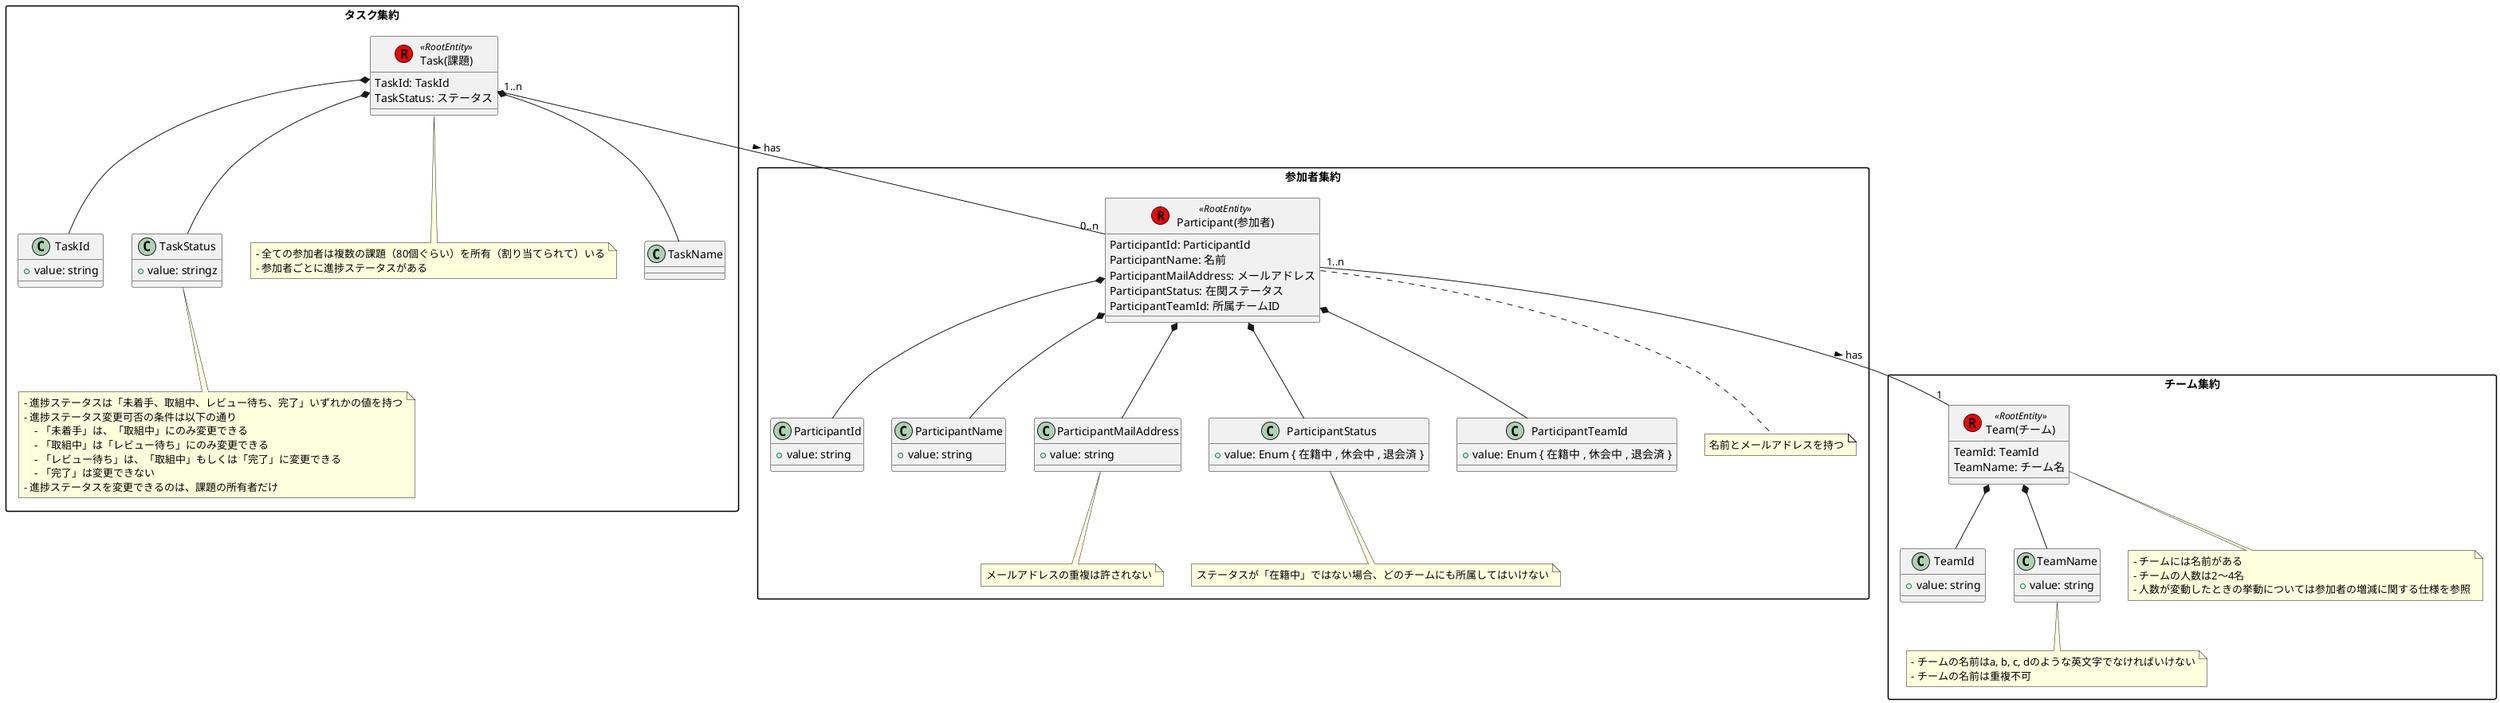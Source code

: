 ' https://zenn.dev/yamachan0625/books/ddd-hands-on/viewer/chapter6_model
@startuml PrahsChallenge

skinparam packageStyle rectangle

package "参加者集約" {
    ' 1. エンティティの定義
    class "Participant(参加者)" as Participant  << (R,red) RootEntity >> {
        ParticipantId: ParticipantId
        ParticipantName: 名前
        ParticipantMailAddress: メールアドレス
        ParticipantStatus: 在関ステータス
        ParticipantTeamId: 所属チームID
    }

    ' 2. 属性の定義
    class "ParticipantId" as ParticipantId {
        + value: string
    }

    class "ParticipantName" as ParticipantName {
        + value: string
    }

    class "ParticipantMailAddress" as ParticipantMailAddress {
        + value: string
    }

    class "ParticipantStatus" as ParticipantStatus {
        + value: Enum { 在籍中 , 休会中 , 退会済 }
    }

    class "ParticipantTeamId" as ParticipantTeamId {
        + value: Enum { 在籍中 , 休会中 , 退会済 }
    }


    ' 3. ルールの追加
    note bottom of Participant
        名前とメールアドレスを持つ
    end note

    note bottom of ParticipantMailAddress
        メールアドレスの重複は許されない
    end note

    note bottom of ParticipantStatus
        ステータスが「在籍中」ではない場合、どのチームにも所属してはいけない
    end note

    Participant *-down- ParticipantId
    Participant *-down- ParticipantName
    Participant *-down- ParticipantMailAddress
    Participant *-down- ParticipantStatus
    Participant *-down- ParticipantTeamId
}

package "チーム集約" {
    ' 1. エンティティの定義
    class "Team(チーム)" as Team  << (R,red) RootEntity >> {
        TeamId: TeamId
        TeamName: チーム名
    }

    ' 2. 属性の定義
    class "TeamId" as TeamId {
        + value: string
    }

    class "TeamName" as TeamName {
        + value: string
    }

    ' 3. ルールの追加
    note bottom of Team
        - チームには名前がある
        - チームの人数は2〜4名
        - 人数が変動したときの挙動については参加者の増減に関する仕様を参照
    end note

    note bottom of TeamName
        - チームの名前はa, b, c, dのような英文字でなければいけない
        - チームの名前は重複不可
    end note

    ' 4. 関連性の定義
    Team *-down- TeamId
    Team *-down- TeamName
}

package "タスク集約" {
    ' 1. エンティティの定義
    class "Task(課題)" as Task  << (R,red) RootEntity >> {
        TaskId: TaskId
        TaskStatus: ステータス
    }

    ' 2. 属性の定義
    class "TaskId" as TaskId {
        + value: string
    }

    class "TaskStatus" as TaskStatus {
        + value: stringz
    }

    ' 3. ルールの追加
    note bottom of Task
        - 全ての参加者は複数の課題（80個ぐらい）を所有（割り当てられて）いる
        - 参加者ごとに進捗ステータスがある
    end note


    note bottom of TaskStatus
        - 進捗ステータスは「未着手、取組中、レビュー待ち、完了」いずれかの値を持つ
        - 進捗ステータス変更可否の条件は以下の通り
            - 「未着手」は、「取組中」にのみ変更できる
            - 「取組中」は「レビュー待ち」にのみ変更できる
            - 「レビュー待ち」は、「取組中」もしくは「完了」に変更できる
            - 「完了」は変更できない
        - 進捗ステータスを変更できるのは、課題の所有者だけ
    end note

    ' 4. 関連性の定義
    Task *-down- TaskId
    Task *-down- TaskName
    Task *-down- TaskStatus
}

' 4. 関連性の定義
Participant "1..n" -down- "1" Team : has >
Task "1..n" -down- "0..n" Participant : has >

@enduml
